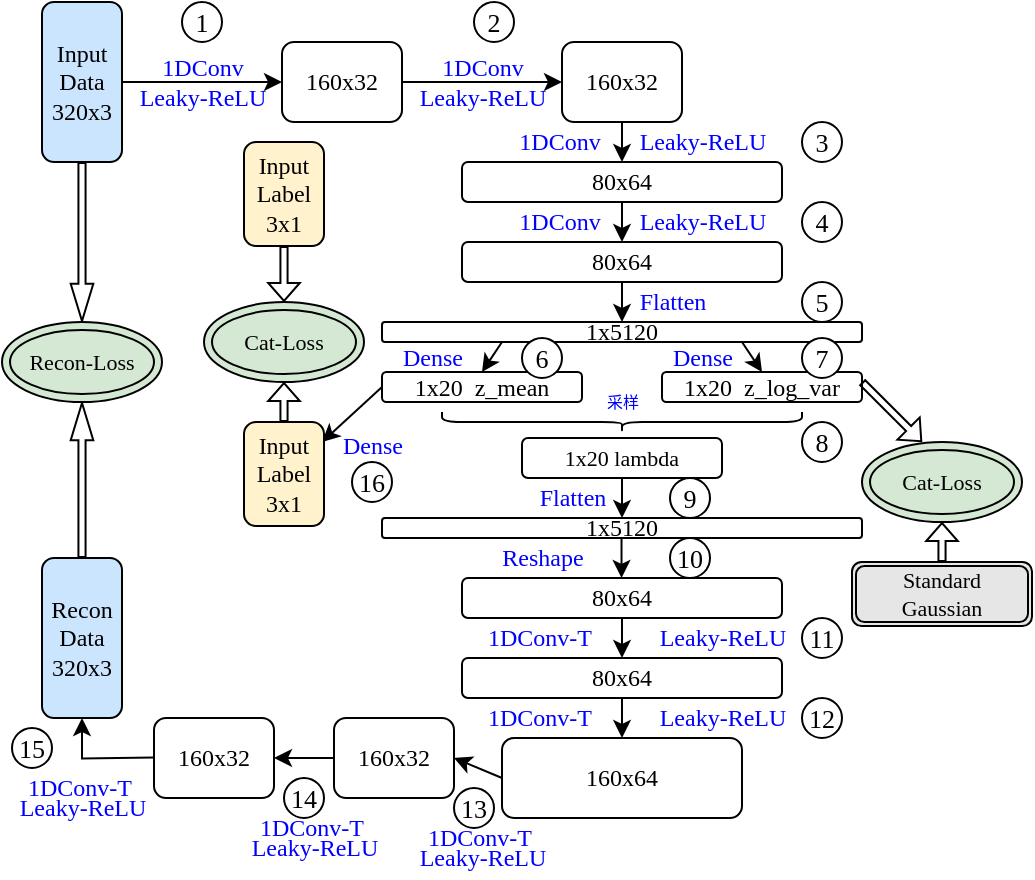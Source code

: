 <mxfile version="17.2.4" type="github">
  <diagram id="UzBbQi_oY_V9O_nG0Prp" name="Page-1">
    <mxGraphModel dx="716" dy="880" grid="1" gridSize="10" guides="1" tooltips="1" connect="1" arrows="1" fold="1" page="1" pageScale="1" pageWidth="827" pageHeight="1169" math="0" shadow="0">
      <root>
        <mxCell id="0" />
        <mxCell id="1" parent="0" />
        <mxCell id="PPjjtizHJMgEwXRkyq4x-3" style="edgeStyle=orthogonalEdgeStyle;rounded=0;orthogonalLoop=1;jettySize=auto;html=1;fontFamily=Times New Roman;entryX=0;entryY=0.5;entryDx=0;entryDy=0;" edge="1" parent="1" source="PPjjtizHJMgEwXRkyq4x-1" target="PPjjtizHJMgEwXRkyq4x-4">
          <mxGeometry relative="1" as="geometry">
            <mxPoint x="180" y="80" as="targetPoint" />
          </mxGeometry>
        </mxCell>
        <mxCell id="PPjjtizHJMgEwXRkyq4x-1" value="Input&lt;br&gt;Data&lt;br&gt;320x3" style="rounded=1;whiteSpace=wrap;html=1;fontFamily=Times New Roman;fillColor=#CCE5FF;" vertex="1" parent="1">
          <mxGeometry x="80" y="40" width="40" height="80" as="geometry" />
        </mxCell>
        <mxCell id="PPjjtizHJMgEwXRkyq4x-7" style="edgeStyle=orthogonalEdgeStyle;rounded=0;orthogonalLoop=1;jettySize=auto;html=1;fontFamily=Times New Roman;fontSize=12;fontColor=#0000FF;" edge="1" parent="1" source="PPjjtizHJMgEwXRkyq4x-4">
          <mxGeometry relative="1" as="geometry">
            <mxPoint x="340" y="80" as="targetPoint" />
          </mxGeometry>
        </mxCell>
        <mxCell id="PPjjtizHJMgEwXRkyq4x-4" value="160x32" style="rounded=1;whiteSpace=wrap;html=1;fontFamily=Times New Roman;" vertex="1" parent="1">
          <mxGeometry x="200" y="60" width="60" height="40" as="geometry" />
        </mxCell>
        <mxCell id="PPjjtizHJMgEwXRkyq4x-5" value="&lt;font style=&quot;font-size: 12px;&quot;&gt;1DConv&lt;br style=&quot;font-size: 12px;&quot;&gt;Leaky-ReLU&lt;/font&gt;" style="text;html=1;resizable=0;autosize=1;align=center;verticalAlign=middle;points=[];fillColor=none;strokeColor=none;rounded=0;fontFamily=Times New Roman;fontColor=#0000FF;fontSize=12;" vertex="1" parent="1">
          <mxGeometry x="120" y="65" width="80" height="30" as="geometry" />
        </mxCell>
        <mxCell id="PPjjtizHJMgEwXRkyq4x-8" value="&lt;font style=&quot;font-size: 12px;&quot;&gt;1DConv&lt;br style=&quot;font-size: 12px;&quot;&gt;Leaky-ReLU&lt;/font&gt;" style="text;html=1;resizable=0;autosize=1;align=center;verticalAlign=middle;points=[];fillColor=none;strokeColor=none;rounded=0;fontFamily=Times New Roman;fontColor=#0000FF;fontSize=12;" vertex="1" parent="1">
          <mxGeometry x="260" y="65" width="80" height="30" as="geometry" />
        </mxCell>
        <mxCell id="PPjjtizHJMgEwXRkyq4x-9" value="160x32" style="rounded=1;whiteSpace=wrap;html=1;fontFamily=Times New Roman;" vertex="1" parent="1">
          <mxGeometry x="340" y="60" width="60" height="40" as="geometry" />
        </mxCell>
        <mxCell id="PPjjtizHJMgEwXRkyq4x-10" value="&lt;font style=&quot;font-size: 12px&quot;&gt;1DConv&amp;nbsp;&lt;/font&gt;" style="text;html=1;resizable=0;autosize=1;align=center;verticalAlign=middle;points=[];fillColor=none;strokeColor=none;rounded=0;fontFamily=Times New Roman;fontColor=#0000FF;fontSize=12;" vertex="1" parent="1">
          <mxGeometry x="310" y="100" width="60" height="20" as="geometry" />
        </mxCell>
        <mxCell id="PPjjtizHJMgEwXRkyq4x-15" value="Leaky-ReLU" style="text;html=1;resizable=0;autosize=1;align=center;verticalAlign=middle;points=[];fillColor=none;strokeColor=none;rounded=0;fontFamily=Times New Roman;fontColor=#0000FF;fontSize=12;" vertex="1" parent="1">
          <mxGeometry x="370" y="100" width="80" height="20" as="geometry" />
        </mxCell>
        <mxCell id="PPjjtizHJMgEwXRkyq4x-16" value="80x64" style="rounded=1;whiteSpace=wrap;html=1;fontFamily=Times New Roman;" vertex="1" parent="1">
          <mxGeometry x="290" y="120" width="160" height="20" as="geometry" />
        </mxCell>
        <mxCell id="PPjjtizHJMgEwXRkyq4x-20" value="" style="endArrow=classic;html=1;rounded=0;fontFamily=Times New Roman;fontSize=12;fontColor=#0000FF;exitX=0.5;exitY=1;exitDx=0;exitDy=0;entryX=0.5;entryY=0;entryDx=0;entryDy=0;" edge="1" parent="1" source="PPjjtizHJMgEwXRkyq4x-9" target="PPjjtizHJMgEwXRkyq4x-16">
          <mxGeometry width="50" height="50" relative="1" as="geometry">
            <mxPoint x="260" y="170" as="sourcePoint" />
            <mxPoint x="310" y="120" as="targetPoint" />
          </mxGeometry>
        </mxCell>
        <mxCell id="PPjjtizHJMgEwXRkyq4x-22" value="80x64" style="rounded=1;whiteSpace=wrap;html=1;fontFamily=Times New Roman;" vertex="1" parent="1">
          <mxGeometry x="290" y="160" width="160" height="20" as="geometry" />
        </mxCell>
        <mxCell id="PPjjtizHJMgEwXRkyq4x-23" value="" style="endArrow=classic;html=1;rounded=0;fontFamily=Times New Roman;fontSize=12;fontColor=#0000FF;exitX=0.5;exitY=1;exitDx=0;exitDy=0;entryX=0.5;entryY=0;entryDx=0;entryDy=0;" edge="1" parent="1" source="PPjjtizHJMgEwXRkyq4x-16" target="PPjjtizHJMgEwXRkyq4x-22">
          <mxGeometry width="50" height="50" relative="1" as="geometry">
            <mxPoint x="380" y="110" as="sourcePoint" />
            <mxPoint x="380" y="130" as="targetPoint" />
          </mxGeometry>
        </mxCell>
        <mxCell id="PPjjtizHJMgEwXRkyq4x-24" value="&lt;font style=&quot;font-size: 12px&quot;&gt;1DConv&amp;nbsp;&lt;/font&gt;" style="text;html=1;resizable=0;autosize=1;align=center;verticalAlign=middle;points=[];fillColor=none;strokeColor=none;rounded=0;fontFamily=Times New Roman;fontColor=#0000FF;fontSize=12;" vertex="1" parent="1">
          <mxGeometry x="310" y="140" width="60" height="20" as="geometry" />
        </mxCell>
        <mxCell id="PPjjtizHJMgEwXRkyq4x-25" value="Leaky-ReLU" style="text;html=1;resizable=0;autosize=1;align=center;verticalAlign=middle;points=[];fillColor=none;strokeColor=none;rounded=0;fontFamily=Times New Roman;fontColor=#0000FF;fontSize=12;" vertex="1" parent="1">
          <mxGeometry x="370" y="140" width="80" height="20" as="geometry" />
        </mxCell>
        <mxCell id="PPjjtizHJMgEwXRkyq4x-27" value="" style="endArrow=classic;html=1;rounded=0;fontFamily=Times New Roman;fontSize=12;fontColor=#0000FF;" edge="1" parent="1">
          <mxGeometry width="50" height="50" relative="1" as="geometry">
            <mxPoint x="370" y="180" as="sourcePoint" />
            <mxPoint x="370" y="200" as="targetPoint" />
          </mxGeometry>
        </mxCell>
        <mxCell id="PPjjtizHJMgEwXRkyq4x-28" value="Flatten" style="text;html=1;resizable=0;autosize=1;align=center;verticalAlign=middle;points=[];fillColor=none;strokeColor=none;rounded=0;fontFamily=Times New Roman;fontColor=#0000FF;fontSize=12;" vertex="1" parent="1">
          <mxGeometry x="370" y="180" width="50" height="20" as="geometry" />
        </mxCell>
        <mxCell id="PPjjtizHJMgEwXRkyq4x-29" value="1x5120" style="rounded=1;whiteSpace=wrap;html=1;fontFamily=Times New Roman;" vertex="1" parent="1">
          <mxGeometry x="250" y="200" width="240" height="10" as="geometry" />
        </mxCell>
        <mxCell id="PPjjtizHJMgEwXRkyq4x-31" value="" style="endArrow=classic;html=1;rounded=0;fontFamily=Times New Roman;fontSize=12;fontColor=#0000FF;exitX=0.25;exitY=1;exitDx=0;exitDy=0;entryX=0.5;entryY=0;entryDx=0;entryDy=0;" edge="1" parent="1" source="PPjjtizHJMgEwXRkyq4x-29" target="PPjjtizHJMgEwXRkyq4x-45">
          <mxGeometry width="50" height="50" relative="1" as="geometry">
            <mxPoint x="80" y="470" as="sourcePoint" />
            <mxPoint x="80" y="520" as="targetPoint" />
          </mxGeometry>
        </mxCell>
        <mxCell id="PPjjtizHJMgEwXRkyq4x-39" value="" style="endArrow=classic;html=1;rounded=0;fontFamily=Times New Roman;fontSize=12;fontColor=#0000FF;exitX=0.75;exitY=1;exitDx=0;exitDy=0;entryX=0.5;entryY=0;entryDx=0;entryDy=0;" edge="1" parent="1" source="PPjjtizHJMgEwXRkyq4x-29" target="PPjjtizHJMgEwXRkyq4x-46">
          <mxGeometry width="50" height="50" relative="1" as="geometry">
            <mxPoint x="90" y="480" as="sourcePoint" />
            <mxPoint x="90" y="530" as="targetPoint" />
          </mxGeometry>
        </mxCell>
        <mxCell id="PPjjtizHJMgEwXRkyq4x-40" value="" style="endArrow=classic;html=1;rounded=0;fontFamily=Times New Roman;fontSize=12;fontColor=#0000FF;exitX=0.5;exitY=1;exitDx=0;exitDy=0;" edge="1" parent="1" source="PPjjtizHJMgEwXRkyq4x-52">
          <mxGeometry width="50" height="50" relative="1" as="geometry">
            <mxPoint x="100" y="498" as="sourcePoint" />
            <mxPoint x="370" y="298" as="targetPoint" />
          </mxGeometry>
        </mxCell>
        <mxCell id="PPjjtizHJMgEwXRkyq4x-42" value="" style="endArrow=classic;html=1;rounded=0;fontFamily=Times New Roman;fontSize=12;fontColor=#0000FF;exitX=0.5;exitY=1;exitDx=0;exitDy=0;entryX=0.5;entryY=0;entryDx=0;entryDy=0;" edge="1" parent="1" source="PPjjtizHJMgEwXRkyq4x-59" target="PPjjtizHJMgEwXRkyq4x-65">
          <mxGeometry width="50" height="50" relative="1" as="geometry">
            <mxPoint x="356" y="538" as="sourcePoint" />
            <mxPoint x="376" y="408" as="targetPoint" />
          </mxGeometry>
        </mxCell>
        <mxCell id="PPjjtizHJMgEwXRkyq4x-44" value="" style="endArrow=classic;html=1;rounded=0;fontFamily=Times New Roman;fontSize=12;fontColor=#0000FF;exitX=0;exitY=0.5;exitDx=0;exitDy=0;entryX=1;entryY=0.5;entryDx=0;entryDy=0;" edge="1" parent="1" source="PPjjtizHJMgEwXRkyq4x-65" target="PPjjtizHJMgEwXRkyq4x-66">
          <mxGeometry width="50" height="50" relative="1" as="geometry">
            <mxPoint x="146" y="548" as="sourcePoint" />
            <mxPoint x="246" y="528" as="targetPoint" />
          </mxGeometry>
        </mxCell>
        <mxCell id="PPjjtizHJMgEwXRkyq4x-45" value="1x20&amp;nbsp; z_mean" style="rounded=1;whiteSpace=wrap;html=1;fontFamily=Times New Roman;" vertex="1" parent="1">
          <mxGeometry x="250" y="225" width="100" height="15" as="geometry" />
        </mxCell>
        <mxCell id="PPjjtizHJMgEwXRkyq4x-46" value="1x20&amp;nbsp; z_log_var" style="rounded=1;whiteSpace=wrap;html=1;fontFamily=Times New Roman;" vertex="1" parent="1">
          <mxGeometry x="390" y="225" width="100" height="15" as="geometry" />
        </mxCell>
        <mxCell id="PPjjtizHJMgEwXRkyq4x-48" value="Dense" style="text;html=1;resizable=0;autosize=1;align=center;verticalAlign=middle;points=[];fillColor=none;strokeColor=none;rounded=0;fontFamily=Times New Roman;fontColor=#0000FF;fontSize=12;" vertex="1" parent="1">
          <mxGeometry x="250" y="208" width="50" height="20" as="geometry" />
        </mxCell>
        <mxCell id="PPjjtizHJMgEwXRkyq4x-49" value="Dense" style="text;html=1;resizable=0;autosize=1;align=center;verticalAlign=middle;points=[];fillColor=none;strokeColor=none;rounded=0;fontFamily=Times New Roman;fontColor=#0000FF;fontSize=12;" vertex="1" parent="1">
          <mxGeometry x="385" y="208" width="50" height="20" as="geometry" />
        </mxCell>
        <mxCell id="PPjjtizHJMgEwXRkyq4x-50" value="" style="shape=curlyBracket;whiteSpace=wrap;html=1;rounded=1;flipH=1;fontFamily=Times New Roman;fontSize=12;fontColor=#0000FF;rotation=90;" vertex="1" parent="1">
          <mxGeometry x="365" y="160" width="10" height="180" as="geometry" />
        </mxCell>
        <mxCell id="PPjjtizHJMgEwXRkyq4x-51" value="采样" style="text;html=1;resizable=0;autosize=1;align=center;verticalAlign=middle;points=[];fillColor=none;strokeColor=none;rounded=0;fontFamily=Times New Roman;fontColor=#0000FF;fontSize=8;" vertex="1" parent="1">
          <mxGeometry x="350" y="230" width="40" height="20" as="geometry" />
        </mxCell>
        <mxCell id="PPjjtizHJMgEwXRkyq4x-52" value="&lt;font style=&quot;font-size: 11px&quot;&gt;1x20&amp;nbsp;lambda&lt;/font&gt;" style="rounded=1;whiteSpace=wrap;html=1;fontFamily=Times New Roman;fontSize=10;" vertex="1" parent="1">
          <mxGeometry x="320" y="258" width="100" height="20" as="geometry" />
        </mxCell>
        <mxCell id="PPjjtizHJMgEwXRkyq4x-53" value="Flatten" style="text;html=1;resizable=0;autosize=1;align=center;verticalAlign=middle;points=[];fillColor=none;strokeColor=none;rounded=0;fontFamily=Times New Roman;fontColor=#0000FF;fontSize=12;" vertex="1" parent="1">
          <mxGeometry x="320" y="278" width="50" height="20" as="geometry" />
        </mxCell>
        <mxCell id="PPjjtizHJMgEwXRkyq4x-54" value="1x5120" style="rounded=1;whiteSpace=wrap;html=1;fontFamily=Times New Roman;" vertex="1" parent="1">
          <mxGeometry x="250" y="298" width="240" height="10" as="geometry" />
        </mxCell>
        <mxCell id="PPjjtizHJMgEwXRkyq4x-55" value="Reshape" style="text;html=1;resizable=0;autosize=1;align=center;verticalAlign=middle;points=[];fillColor=none;strokeColor=none;rounded=0;fontFamily=Times New Roman;fontColor=#0000FF;fontSize=12;" vertex="1" parent="1">
          <mxGeometry x="316" y="328" width="60" height="20" as="geometry" />
        </mxCell>
        <mxCell id="PPjjtizHJMgEwXRkyq4x-56" value="80x64" style="rounded=1;whiteSpace=wrap;html=1;fontFamily=Times New Roman;" vertex="1" parent="1">
          <mxGeometry x="290" y="328" width="160" height="20" as="geometry" />
        </mxCell>
        <mxCell id="PPjjtizHJMgEwXRkyq4x-57" value="" style="endArrow=classic;html=1;rounded=0;fontFamily=Times New Roman;fontSize=12;fontColor=#0000FF;exitX=0.5;exitY=1;exitDx=0;exitDy=0;entryX=0.5;entryY=0;entryDx=0;entryDy=0;" edge="1" parent="1" source="PPjjtizHJMgEwXRkyq4x-56" target="PPjjtizHJMgEwXRkyq4x-59">
          <mxGeometry width="50" height="50" relative="1" as="geometry">
            <mxPoint x="376" y="348" as="sourcePoint" />
            <mxPoint x="376" y="368" as="targetPoint" />
          </mxGeometry>
        </mxCell>
        <mxCell id="PPjjtizHJMgEwXRkyq4x-59" value="80x64" style="rounded=1;whiteSpace=wrap;html=1;fontFamily=Times New Roman;" vertex="1" parent="1">
          <mxGeometry x="290" y="368" width="160" height="20" as="geometry" />
        </mxCell>
        <mxCell id="PPjjtizHJMgEwXRkyq4x-60" value="&lt;font style=&quot;font-size: 12px&quot;&gt;1DConv-T&amp;nbsp;&lt;/font&gt;" style="text;html=1;resizable=0;autosize=1;align=center;verticalAlign=middle;points=[];fillColor=none;strokeColor=none;rounded=0;fontFamily=Times New Roman;fontColor=#0000FF;fontSize=12;" vertex="1" parent="1">
          <mxGeometry x="181" y="443" width="70" height="20" as="geometry" />
        </mxCell>
        <mxCell id="PPjjtizHJMgEwXRkyq4x-65" value="160x64" style="rounded=1;whiteSpace=wrap;html=1;fontFamily=Times New Roman;" vertex="1" parent="1">
          <mxGeometry x="310" y="408" width="120" height="40" as="geometry" />
        </mxCell>
        <mxCell id="PPjjtizHJMgEwXRkyq4x-70" style="edgeStyle=orthogonalEdgeStyle;rounded=0;orthogonalLoop=1;jettySize=auto;html=1;exitX=0;exitY=0.5;exitDx=0;exitDy=0;fontFamily=Times New Roman;fontSize=12;fontColor=#0000FF;" edge="1" parent="1" source="PPjjtizHJMgEwXRkyq4x-66">
          <mxGeometry relative="1" as="geometry">
            <mxPoint x="196" y="418" as="targetPoint" />
          </mxGeometry>
        </mxCell>
        <mxCell id="PPjjtizHJMgEwXRkyq4x-66" value="160x32" style="rounded=1;whiteSpace=wrap;html=1;fontFamily=Times New Roman;" vertex="1" parent="1">
          <mxGeometry x="226" y="398" width="60" height="40" as="geometry" />
        </mxCell>
        <mxCell id="PPjjtizHJMgEwXRkyq4x-71" value="160x32" style="rounded=1;whiteSpace=wrap;html=1;fontFamily=Times New Roman;" vertex="1" parent="1">
          <mxGeometry x="136" y="398" width="60" height="40" as="geometry" />
        </mxCell>
        <mxCell id="PPjjtizHJMgEwXRkyq4x-73" value="Leaky-ReLU" style="text;html=1;resizable=0;autosize=1;align=center;verticalAlign=middle;points=[];fillColor=none;strokeColor=none;rounded=0;fontFamily=Times New Roman;fontColor=#0000FF;fontSize=12;" vertex="1" parent="1">
          <mxGeometry x="176" y="453" width="80" height="20" as="geometry" />
        </mxCell>
        <mxCell id="PPjjtizHJMgEwXRkyq4x-78" value="&lt;font style=&quot;font-size: 12px&quot;&gt;1DConv-T&amp;nbsp;&lt;/font&gt;" style="text;html=1;resizable=0;autosize=1;align=center;verticalAlign=middle;points=[];fillColor=none;strokeColor=none;rounded=0;fontFamily=Times New Roman;fontColor=#0000FF;fontSize=12;" vertex="1" parent="1">
          <mxGeometry x="295" y="348" width="70" height="20" as="geometry" />
        </mxCell>
        <mxCell id="PPjjtizHJMgEwXRkyq4x-79" value="Leaky-ReLU" style="text;html=1;resizable=0;autosize=1;align=center;verticalAlign=middle;points=[];fillColor=none;strokeColor=none;rounded=0;fontFamily=Times New Roman;fontColor=#0000FF;fontSize=12;" vertex="1" parent="1">
          <mxGeometry x="380" y="348" width="80" height="20" as="geometry" />
        </mxCell>
        <mxCell id="PPjjtizHJMgEwXRkyq4x-80" value="&lt;font style=&quot;font-size: 12px&quot;&gt;1DConv-T&amp;nbsp;&lt;/font&gt;" style="text;html=1;resizable=0;autosize=1;align=center;verticalAlign=middle;points=[];fillColor=none;strokeColor=none;rounded=0;fontFamily=Times New Roman;fontColor=#0000FF;fontSize=12;" vertex="1" parent="1">
          <mxGeometry x="295" y="388" width="70" height="20" as="geometry" />
        </mxCell>
        <mxCell id="PPjjtizHJMgEwXRkyq4x-81" value="Leaky-ReLU" style="text;html=1;resizable=0;autosize=1;align=center;verticalAlign=middle;points=[];fillColor=none;strokeColor=none;rounded=0;fontFamily=Times New Roman;fontColor=#0000FF;fontSize=12;" vertex="1" parent="1">
          <mxGeometry x="380" y="388" width="80" height="20" as="geometry" />
        </mxCell>
        <mxCell id="PPjjtizHJMgEwXRkyq4x-88" value="Recon&lt;br&gt;Data&lt;br&gt;320x3" style="rounded=1;whiteSpace=wrap;html=1;fontFamily=Times New Roman;fillColor=#CCE5FF;" vertex="1" parent="1">
          <mxGeometry x="80" y="318" width="40" height="80" as="geometry" />
        </mxCell>
        <mxCell id="PPjjtizHJMgEwXRkyq4x-89" style="edgeStyle=orthogonalEdgeStyle;rounded=0;orthogonalLoop=1;jettySize=auto;html=1;exitX=0;exitY=0.5;exitDx=0;exitDy=0;fontFamily=Times New Roman;fontSize=12;fontColor=#0000FF;entryX=0.5;entryY=1;entryDx=0;entryDy=0;" edge="1" parent="1" target="PPjjtizHJMgEwXRkyq4x-88">
          <mxGeometry relative="1" as="geometry">
            <mxPoint x="106" y="417.71" as="targetPoint" />
            <mxPoint x="136" y="417.71" as="sourcePoint" />
          </mxGeometry>
        </mxCell>
        <mxCell id="PPjjtizHJMgEwXRkyq4x-92" value="&lt;font style=&quot;font-size: 12px&quot;&gt;1DConv-T&amp;nbsp;&lt;/font&gt;" style="text;html=1;resizable=0;autosize=1;align=center;verticalAlign=middle;points=[];fillColor=none;strokeColor=none;rounded=0;fontFamily=Times New Roman;fontColor=#0000FF;fontSize=12;" vertex="1" parent="1">
          <mxGeometry x="65" y="423" width="70" height="20" as="geometry" />
        </mxCell>
        <mxCell id="PPjjtizHJMgEwXRkyq4x-93" value="Leaky-ReLU" style="text;html=1;resizable=0;autosize=1;align=center;verticalAlign=middle;points=[];fillColor=none;strokeColor=none;rounded=0;fontFamily=Times New Roman;fontColor=#0000FF;fontSize=12;" vertex="1" parent="1">
          <mxGeometry x="60" y="433" width="80" height="20" as="geometry" />
        </mxCell>
        <mxCell id="PPjjtizHJMgEwXRkyq4x-97" value="" style="endArrow=classic;html=1;rounded=0;fontFamily=Times New Roman;fontSize=12;fontColor=#0000FF;exitX=0.5;exitY=1;exitDx=0;exitDy=0;entryX=0.5;entryY=0;entryDx=0;entryDy=0;" edge="1" parent="1">
          <mxGeometry width="50" height="50" relative="1" as="geometry">
            <mxPoint x="369.76" y="308" as="sourcePoint" />
            <mxPoint x="369.76" y="328" as="targetPoint" />
          </mxGeometry>
        </mxCell>
        <mxCell id="PPjjtizHJMgEwXRkyq4x-98" value="Reshape" style="text;html=1;resizable=0;autosize=1;align=center;verticalAlign=middle;points=[];fillColor=none;strokeColor=none;rounded=0;fontFamily=Times New Roman;fontColor=#0000FF;fontSize=12;" vertex="1" parent="1">
          <mxGeometry x="300" y="308" width="60" height="20" as="geometry" />
        </mxCell>
        <mxCell id="PPjjtizHJMgEwXRkyq4x-101" value="" style="shape=flexArrow;endArrow=classic;html=1;rounded=0;fontFamily=Times New Roman;fontSize=11;fontColor=#0000FF;exitX=0.5;exitY=1;exitDx=0;exitDy=0;endWidth=6.735;endSize=5.857;width=3.571;entryX=0.5;entryY=0;entryDx=0;entryDy=0;" edge="1" parent="1" source="PPjjtizHJMgEwXRkyq4x-1" target="PPjjtizHJMgEwXRkyq4x-107">
          <mxGeometry width="50" height="50" relative="1" as="geometry">
            <mxPoint x="86" y="190" as="sourcePoint" />
            <mxPoint x="100" y="188" as="targetPoint" />
          </mxGeometry>
        </mxCell>
        <mxCell id="PPjjtizHJMgEwXRkyq4x-103" value="" style="shape=flexArrow;endArrow=classic;html=1;rounded=0;fontFamily=Times New Roman;fontSize=11;fontColor=#0000FF;exitX=0.5;exitY=0;exitDx=0;exitDy=0;endWidth=6.735;endSize=5.857;width=3.571;entryX=0.5;entryY=1;entryDx=0;entryDy=0;" edge="1" parent="1" source="PPjjtizHJMgEwXRkyq4x-88" target="PPjjtizHJMgEwXRkyq4x-107">
          <mxGeometry width="50" height="50" relative="1" as="geometry">
            <mxPoint x="110" y="130" as="sourcePoint" />
            <mxPoint x="100" y="250" as="targetPoint" />
            <Array as="points" />
          </mxGeometry>
        </mxCell>
        <mxCell id="PPjjtizHJMgEwXRkyq4x-104" value="Input&lt;br&gt;Label&lt;br&gt;3x1" style="rounded=1;whiteSpace=wrap;html=1;fontFamily=Times New Roman;fillColor=#FFF2CC;" vertex="1" parent="1">
          <mxGeometry x="181" y="110" width="40" height="52" as="geometry" />
        </mxCell>
        <mxCell id="PPjjtizHJMgEwXRkyq4x-105" value="" style="endArrow=classic;html=1;rounded=0;fontFamily=Times New Roman;fontSize=12;fontColor=#0000FF;exitX=0.25;exitY=1;exitDx=0;exitDy=0;" edge="1" parent="1">
          <mxGeometry width="50" height="50" relative="1" as="geometry">
            <mxPoint x="250" y="232.5" as="sourcePoint" />
            <mxPoint x="220" y="260" as="targetPoint" />
          </mxGeometry>
        </mxCell>
        <mxCell id="PPjjtizHJMgEwXRkyq4x-106" value="Input&lt;br&gt;Label&lt;br&gt;3x1" style="rounded=1;whiteSpace=wrap;html=1;fontFamily=Times New Roman;fillColor=#FFF2CC;" vertex="1" parent="1">
          <mxGeometry x="181" y="250" width="40" height="52" as="geometry" />
        </mxCell>
        <mxCell id="PPjjtizHJMgEwXRkyq4x-107" value="&lt;span&gt;Recon-Loss&lt;/span&gt;" style="ellipse;shape=doubleEllipse;whiteSpace=wrap;html=1;fontFamily=Times New Roman;fontSize=11;fontColor=#000000;fillColor=#D5E8D4;" vertex="1" parent="1">
          <mxGeometry x="60" y="200" width="80" height="40" as="geometry" />
        </mxCell>
        <mxCell id="PPjjtizHJMgEwXRkyq4x-108" value="&lt;span&gt;Cat-Loss&lt;/span&gt;" style="ellipse;shape=doubleEllipse;whiteSpace=wrap;html=1;fontFamily=Times New Roman;fontSize=11;fontColor=#000000;fillColor=#D5E8D4;" vertex="1" parent="1">
          <mxGeometry x="161" y="190" width="80" height="40" as="geometry" />
        </mxCell>
        <mxCell id="PPjjtizHJMgEwXRkyq4x-109" value="" style="shape=flexArrow;endArrow=classic;html=1;rounded=0;fontFamily=Times New Roman;fontSize=11;fontColor=#0000FF;endWidth=11.214;endSize=2.665;width=3.571;entryX=0.5;entryY=0;entryDx=0;entryDy=0;exitX=0.5;exitY=1;exitDx=0;exitDy=0;" edge="1" parent="1" source="PPjjtizHJMgEwXRkyq4x-104" target="PPjjtizHJMgEwXRkyq4x-108">
          <mxGeometry width="50" height="50" relative="1" as="geometry">
            <mxPoint x="200" y="170" as="sourcePoint" />
            <mxPoint x="199.5" y="190" as="targetPoint" />
          </mxGeometry>
        </mxCell>
        <mxCell id="PPjjtizHJMgEwXRkyq4x-110" value="" style="shape=flexArrow;endArrow=classic;html=1;rounded=0;fontFamily=Times New Roman;fontSize=11;fontColor=#0000FF;endWidth=11.214;endSize=2.665;width=3.571;entryX=0.5;entryY=1;entryDx=0;entryDy=0;exitX=0.5;exitY=0;exitDx=0;exitDy=0;" edge="1" parent="1" source="PPjjtizHJMgEwXRkyq4x-106" target="PPjjtizHJMgEwXRkyq4x-108">
          <mxGeometry width="50" height="50" relative="1" as="geometry">
            <mxPoint x="211" y="172" as="sourcePoint" />
            <mxPoint x="211" y="200" as="targetPoint" />
          </mxGeometry>
        </mxCell>
        <mxCell id="PPjjtizHJMgEwXRkyq4x-111" value="Dense" style="text;html=1;resizable=0;autosize=1;align=center;verticalAlign=middle;points=[];fillColor=none;strokeColor=none;rounded=0;fontFamily=Times New Roman;fontColor=#0000FF;fontSize=12;" vertex="1" parent="1">
          <mxGeometry x="220" y="252" width="50" height="20" as="geometry" />
        </mxCell>
        <mxCell id="PPjjtizHJMgEwXRkyq4x-112" value="" style="shape=flexArrow;endArrow=classic;html=1;rounded=0;fontFamily=Times New Roman;fontSize=11;fontColor=#0000FF;endWidth=11.214;endSize=2.665;width=3.571;exitX=0.5;exitY=1;exitDx=0;exitDy=0;" edge="1" parent="1">
          <mxGeometry width="50" height="50" relative="1" as="geometry">
            <mxPoint x="490" y="230" as="sourcePoint" />
            <mxPoint x="520" y="260" as="targetPoint" />
          </mxGeometry>
        </mxCell>
        <mxCell id="PPjjtizHJMgEwXRkyq4x-113" value="&lt;span&gt;Cat-Loss&lt;/span&gt;" style="ellipse;shape=doubleEllipse;whiteSpace=wrap;html=1;fontFamily=Times New Roman;fontSize=11;fontColor=#000000;fillColor=#D5E8D4;" vertex="1" parent="1">
          <mxGeometry x="490" y="260" width="80" height="40" as="geometry" />
        </mxCell>
        <mxCell id="PPjjtizHJMgEwXRkyq4x-114" value="" style="shape=flexArrow;endArrow=classic;html=1;rounded=0;fontFamily=Times New Roman;fontSize=11;fontColor=#0000FF;endWidth=11.214;endSize=2.665;width=3.571;entryX=0.5;entryY=1;entryDx=0;entryDy=0;" edge="1" parent="1" target="PPjjtizHJMgEwXRkyq4x-113">
          <mxGeometry width="50" height="50" relative="1" as="geometry">
            <mxPoint x="530" y="320" as="sourcePoint" />
            <mxPoint x="530" y="270" as="targetPoint" />
          </mxGeometry>
        </mxCell>
        <mxCell id="PPjjtizHJMgEwXRkyq4x-115" value="Standard&lt;br&gt;Gaussian" style="shape=ext;double=1;rounded=1;whiteSpace=wrap;html=1;fontFamily=Times New Roman;fontSize=11;fontColor=#000000;fillColor=#E6E6E6;" vertex="1" parent="1">
          <mxGeometry x="485" y="320" width="90" height="32" as="geometry" />
        </mxCell>
        <mxCell id="PPjjtizHJMgEwXRkyq4x-116" value="1" style="ellipse;whiteSpace=wrap;html=1;aspect=fixed;fontFamily=Times New Roman;fontSize=13;fontColor=#000000;fillColor=#FFFFFF;" vertex="1" parent="1">
          <mxGeometry x="150" y="40" width="20" height="20" as="geometry" />
        </mxCell>
        <mxCell id="PPjjtizHJMgEwXRkyq4x-118" value="2" style="ellipse;whiteSpace=wrap;html=1;aspect=fixed;fontFamily=Times New Roman;fontSize=13;fontColor=#000000;fillColor=#FFFFFF;" vertex="1" parent="1">
          <mxGeometry x="296" y="40" width="20" height="20" as="geometry" />
        </mxCell>
        <mxCell id="PPjjtizHJMgEwXRkyq4x-119" value="3" style="ellipse;whiteSpace=wrap;html=1;aspect=fixed;fontFamily=Times New Roman;fontSize=13;fontColor=#000000;fillColor=#FFFFFF;" vertex="1" parent="1">
          <mxGeometry x="460" y="100" width="20" height="20" as="geometry" />
        </mxCell>
        <mxCell id="PPjjtizHJMgEwXRkyq4x-120" value="4&lt;span style=&quot;color: rgba(0 , 0 , 0 , 0) ; font-family: monospace ; font-size: 0px&quot;&gt;%3CmxGraphModel%3E%3Croot%3E%3CmxCell%20id%3D%220%22%2F%3E%3CmxCell%20id%3D%221%22%20parent%3D%220%22%2F%3E%3CmxCell%20id%3D%222%22%20value%3D%222%22%20style%3D%22ellipse%3BwhiteSpace%3Dwrap%3Bhtml%3D1%3Baspect%3Dfixed%3BfontFamily%3DTimes%20New%20Roman%3BfontSize%3D13%3BfontColor%3D%23000000%3BfillColor%3D%23FFFFFF%3B%22%20vertex%3D%221%22%20parent%3D%221%22%3E%3CmxGeometry%20x%3D%22296%22%20y%3D%2240%22%20width%3D%2220%22%20height%3D%2220%22%20as%3D%22geometry%22%2F%3E%3C%2FmxCell%3E%3C%2Froot%3E%3C%2FmxGraphModel%3E&lt;/span&gt;" style="ellipse;whiteSpace=wrap;html=1;aspect=fixed;fontFamily=Times New Roman;fontSize=13;fontColor=#000000;fillColor=#FFFFFF;" vertex="1" parent="1">
          <mxGeometry x="460" y="140" width="20" height="20" as="geometry" />
        </mxCell>
        <mxCell id="PPjjtizHJMgEwXRkyq4x-121" value="5" style="ellipse;whiteSpace=wrap;html=1;aspect=fixed;fontFamily=Times New Roman;fontSize=13;fontColor=#000000;fillColor=#FFFFFF;" vertex="1" parent="1">
          <mxGeometry x="460" y="180" width="20" height="20" as="geometry" />
        </mxCell>
        <mxCell id="PPjjtizHJMgEwXRkyq4x-122" value="6&lt;span style=&quot;color: rgba(0 , 0 , 0 , 0) ; font-family: monospace ; font-size: 0px&quot;&gt;%3CmxGraphModel%3E%3Croot%3E%3CmxCell%20id%3D%220%22%2F%3E%3CmxCell%20id%3D%221%22%20parent%3D%220%22%2F%3E%3CmxCell%20id%3D%222%22%20value%3D%222%22%20style%3D%22ellipse%3BwhiteSpace%3Dwrap%3Bhtml%3D1%3Baspect%3Dfixed%3BfontFamily%3DTimes%20New%20Roman%3BfontSize%3D13%3BfontColor%3D%23000000%3BfillColor%3D%23FFFFFF%3B%22%20vertex%3D%221%22%20parent%3D%221%22%3E%3CmxGeometry%20x%3D%22296%22%20y%3D%2240%22%20width%3D%2220%22%20height%3D%2220%22%20as%3D%22geometry%22%2F%3E%3C%2FmxCell%3E%3C%2Froot%3E%3C%2FmxGraphModel%3E&lt;/span&gt;" style="ellipse;whiteSpace=wrap;html=1;aspect=fixed;fontFamily=Times New Roman;fontSize=13;fontColor=#000000;fillColor=#FFFFFF;" vertex="1" parent="1">
          <mxGeometry x="320" y="208" width="20" height="20" as="geometry" />
        </mxCell>
        <mxCell id="PPjjtizHJMgEwXRkyq4x-123" value="7" style="ellipse;whiteSpace=wrap;html=1;aspect=fixed;fontFamily=Times New Roman;fontSize=13;fontColor=#000000;fillColor=#FFFFFF;" vertex="1" parent="1">
          <mxGeometry x="460" y="208" width="20" height="20" as="geometry" />
        </mxCell>
        <mxCell id="PPjjtizHJMgEwXRkyq4x-124" value="8" style="ellipse;whiteSpace=wrap;html=1;aspect=fixed;fontFamily=Times New Roman;fontSize=13;fontColor=#000000;fillColor=#FFFFFF;" vertex="1" parent="1">
          <mxGeometry x="460" y="250" width="20" height="20" as="geometry" />
        </mxCell>
        <mxCell id="PPjjtizHJMgEwXRkyq4x-125" value="9" style="ellipse;whiteSpace=wrap;html=1;aspect=fixed;fontFamily=Times New Roman;fontSize=13;fontColor=#000000;fillColor=#FFFFFF;" vertex="1" parent="1">
          <mxGeometry x="394" y="278" width="20" height="20" as="geometry" />
        </mxCell>
        <mxCell id="PPjjtizHJMgEwXRkyq4x-126" value="10" style="ellipse;whiteSpace=wrap;html=1;aspect=fixed;fontFamily=Times New Roman;fontSize=13;fontColor=#000000;fillColor=#FFFFFF;" vertex="1" parent="1">
          <mxGeometry x="394" y="308" width="20" height="20" as="geometry" />
        </mxCell>
        <mxCell id="PPjjtizHJMgEwXRkyq4x-127" value="11" style="ellipse;whiteSpace=wrap;html=1;aspect=fixed;fontFamily=Times New Roman;fontSize=13;fontColor=#000000;fillColor=#FFFFFF;" vertex="1" parent="1">
          <mxGeometry x="460" y="348" width="20" height="20" as="geometry" />
        </mxCell>
        <mxCell id="PPjjtizHJMgEwXRkyq4x-128" value="12" style="ellipse;whiteSpace=wrap;html=1;aspect=fixed;fontFamily=Times New Roman;fontSize=13;fontColor=#000000;fillColor=#FFFFFF;" vertex="1" parent="1">
          <mxGeometry x="460" y="388" width="20" height="20" as="geometry" />
        </mxCell>
        <mxCell id="PPjjtizHJMgEwXRkyq4x-129" value="13" style="ellipse;whiteSpace=wrap;html=1;aspect=fixed;fontFamily=Times New Roman;fontSize=13;fontColor=#000000;fillColor=#FFFFFF;" vertex="1" parent="1">
          <mxGeometry x="286" y="433" width="20" height="20" as="geometry" />
        </mxCell>
        <mxCell id="PPjjtizHJMgEwXRkyq4x-130" value="&lt;font style=&quot;font-size: 12px&quot;&gt;1DConv-T&amp;nbsp;&lt;/font&gt;" style="text;html=1;resizable=0;autosize=1;align=center;verticalAlign=middle;points=[];fillColor=none;strokeColor=none;rounded=0;fontFamily=Times New Roman;fontColor=#0000FF;fontSize=12;" vertex="1" parent="1">
          <mxGeometry x="265" y="448" width="70" height="20" as="geometry" />
        </mxCell>
        <mxCell id="PPjjtizHJMgEwXRkyq4x-131" value="Leaky-ReLU" style="text;html=1;resizable=0;autosize=1;align=center;verticalAlign=middle;points=[];fillColor=none;strokeColor=none;rounded=0;fontFamily=Times New Roman;fontColor=#0000FF;fontSize=12;" vertex="1" parent="1">
          <mxGeometry x="260" y="458" width="80" height="20" as="geometry" />
        </mxCell>
        <mxCell id="PPjjtizHJMgEwXRkyq4x-133" value="14" style="ellipse;whiteSpace=wrap;html=1;aspect=fixed;fontFamily=Times New Roman;fontSize=13;fontColor=#000000;fillColor=#FFFFFF;" vertex="1" parent="1">
          <mxGeometry x="201" y="428" width="20" height="20" as="geometry" />
        </mxCell>
        <mxCell id="PPjjtizHJMgEwXRkyq4x-134" value="15" style="ellipse;whiteSpace=wrap;html=1;aspect=fixed;fontFamily=Times New Roman;fontSize=13;fontColor=#000000;fillColor=#FFFFFF;" vertex="1" parent="1">
          <mxGeometry x="65" y="403" width="20" height="20" as="geometry" />
        </mxCell>
        <mxCell id="PPjjtizHJMgEwXRkyq4x-135" value="16" style="ellipse;whiteSpace=wrap;html=1;aspect=fixed;fontFamily=Times New Roman;fontSize=13;fontColor=#000000;fillColor=#FFFFFF;" vertex="1" parent="1">
          <mxGeometry x="235" y="270" width="20" height="20" as="geometry" />
        </mxCell>
      </root>
    </mxGraphModel>
  </diagram>
</mxfile>
